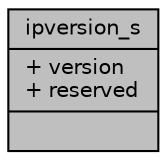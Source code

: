 digraph "ipversion_s"
{
 // LATEX_PDF_SIZE
  edge [fontname="Helvetica",fontsize="10",labelfontname="Helvetica",labelfontsize="10"];
  node [fontname="Helvetica",fontsize="10",shape=record];
  Node1 [label="{ipversion_s\n|+ version\l+ reserved\l|}",height=0.2,width=0.4,color="black", fillcolor="grey75", style="filled", fontcolor="black",tooltip=" "];
}

